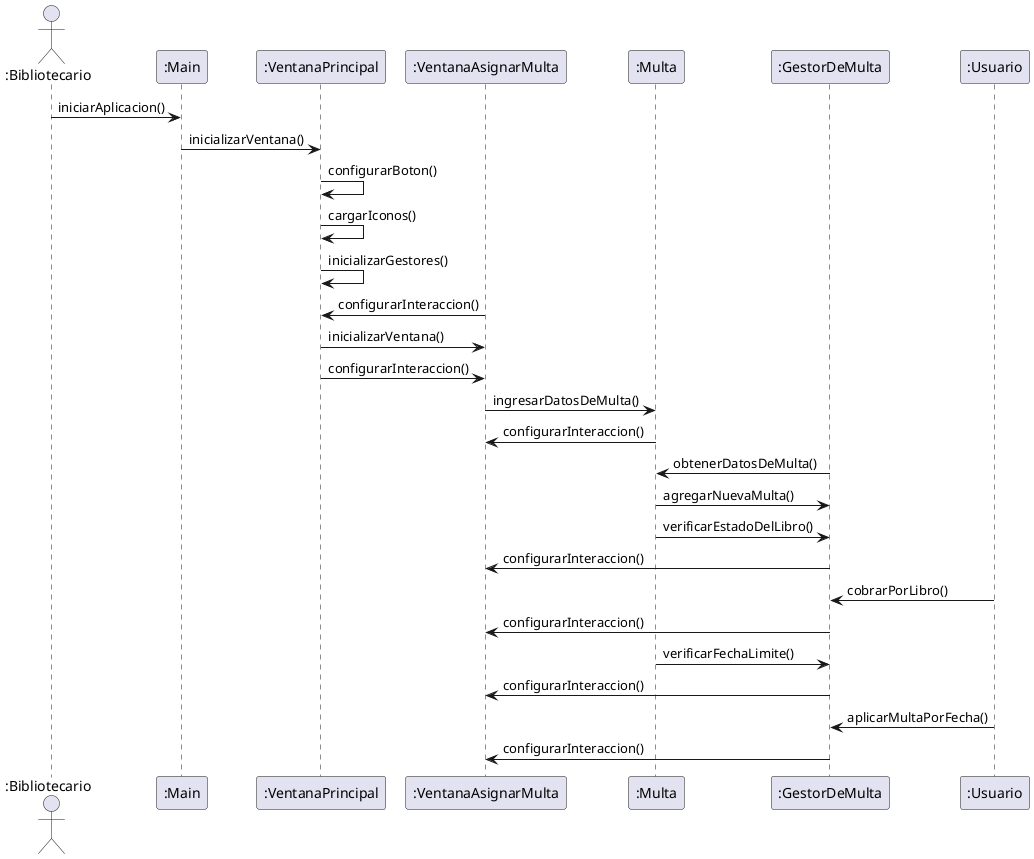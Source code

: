 @startuml
actor ":Bibliotecario"
":Bibliotecario" -> ":Main" : iniciarAplicacion()
":Main" -> ":VentanaPrincipal" : inicializarVentana()
":VentanaPrincipal" -> ":VentanaPrincipal" : configurarBoton()
":VentanaPrincipal" -> ":VentanaPrincipal" : cargarIconos()
":VentanaPrincipal" -> ":VentanaPrincipal" : inicializarGestores()
":VentanaAsignarMulta" -> ":VentanaPrincipal" : configurarInteraccion()
":VentanaPrincipal" -> ":VentanaAsignarMulta" : inicializarVentana()
":VentanaPrincipal" -> ":VentanaAsignarMulta" : configurarInteraccion()
":VentanaAsignarMulta" -> ":Multa" : ingresarDatosDeMulta()
":Multa" -> ":VentanaAsignarMulta" : configurarInteraccion()
":GestorDeMulta" -> ":Multa" : obtenerDatosDeMulta()
":Multa" -> ":GestorDeMulta" : agregarNuevaMulta()
":Multa" -> ":GestorDeMulta" : verificarEstadoDelLibro()
":GestorDeMulta" -> ":VentanaAsignarMulta" : configurarInteraccion()
":Usuario" -> ":GestorDeMulta" : cobrarPorLibro()
":GestorDeMulta" -> ":VentanaAsignarMulta" : configurarInteraccion()
":Multa" -> ":GestorDeMulta" : verificarFechaLimite()
":GestorDeMulta" -> ":VentanaAsignarMulta" : configurarInteraccion()
":Usuario" -> ":GestorDeMulta" : aplicarMultaPorFecha()
":GestorDeMulta" -> ":VentanaAsignarMulta" : configurarInteraccion()

@enduml